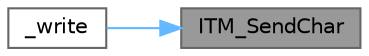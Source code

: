 digraph "ITM_SendChar"
{
 // LATEX_PDF_SIZE
  bgcolor="transparent";
  edge [fontname=Helvetica,fontsize=10,labelfontname=Helvetica,labelfontsize=10];
  node [fontname=Helvetica,fontsize=10,shape=box,height=0.2,width=0.4];
  rankdir="RL";
  Node1 [id="Node000001",label="ITM_SendChar",height=0.2,width=0.4,color="gray40", fillcolor="grey60", style="filled", fontcolor="black",tooltip="ITM Send Character"];
  Node1 -> Node2 [id="edge1_Node000001_Node000002",dir="back",color="steelblue1",style="solid",tooltip=" "];
  Node2 [id="Node000002",label="_write",height=0.2,width=0.4,color="grey40", fillcolor="white", style="filled",URL="$main_8c.html#aa025a12d45f60c7d0eae249e61f0c7f9",tooltip=" "];
}
